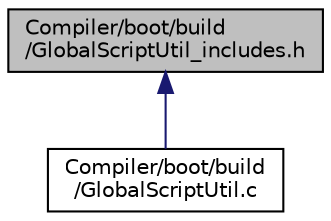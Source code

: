 digraph "Compiler/boot/build/GlobalScriptUtil_includes.h"
{
  edge [fontname="Helvetica",fontsize="10",labelfontname="Helvetica",labelfontsize="10"];
  node [fontname="Helvetica",fontsize="10",shape=record];
  Node1 [label="Compiler/boot/build\l/GlobalScriptUtil_includes.h",height=0.2,width=0.4,color="black", fillcolor="grey75", style="filled", fontcolor="black"];
  Node1 -> Node2 [dir="back",color="midnightblue",fontsize="10",style="solid",fontname="Helvetica"];
  Node2 [label="Compiler/boot/build\l/GlobalScriptUtil.c",height=0.2,width=0.4,color="black", fillcolor="white", style="filled",URL="$dd/d58/_global_script_util_8c.html"];
}

